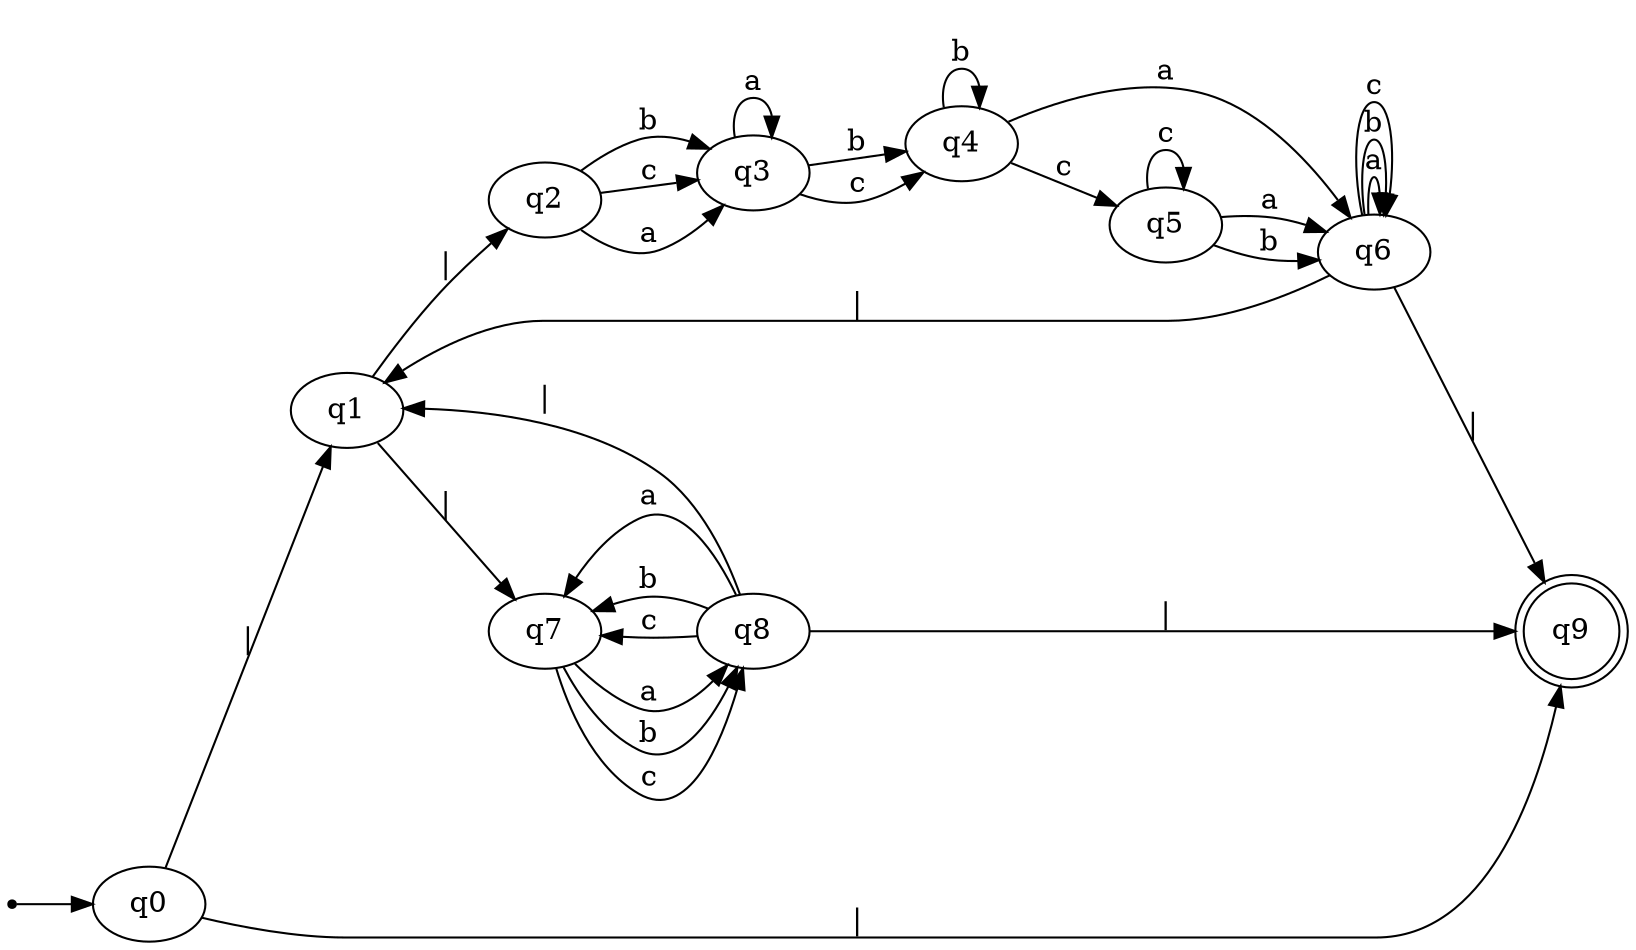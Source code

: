 digraph{
    rankdir=LR;
    inic[shape=point];

    inic->q0;

    q0->q1 [label="|"]
    q0->q9 [label="|"]
    q1->q2 [label="|"]
    q1->q7 [label="|"]
    q2->q3 [label="a"]
    q2->q3 [label="b"]
    q2->q3 [label="c"]
    q3->q3 [label="a"]
    q3->q4 [label="b"]
    q3->q4 [label="c"]
    q4->q6 [label="a"]
    q4->q4 [label="b"]
    q4->q5 [label="c"]
    q5->q6 [label="a"]
    q5->q6 [label="b"]
    q5->q5 [label="c"]
    q6->q6 [label="a"]
    q6->q6 [label="b"]
    q6->q6 [label="c"]
    q6->q1 [label="|"]
    q6->q9 [label="|"]
    q7->q8 [label="a"]
    q7->q8 [label="b"]
    q7->q8 [label="c"]
    q8->q7 [label="a"]
    q8->q7 [label="b"]
    q8->q7 [label="c"]
    q8->q1 [label="|"]
    q8->q9 [label="|"]

    q9[shape=doublecircle]
}